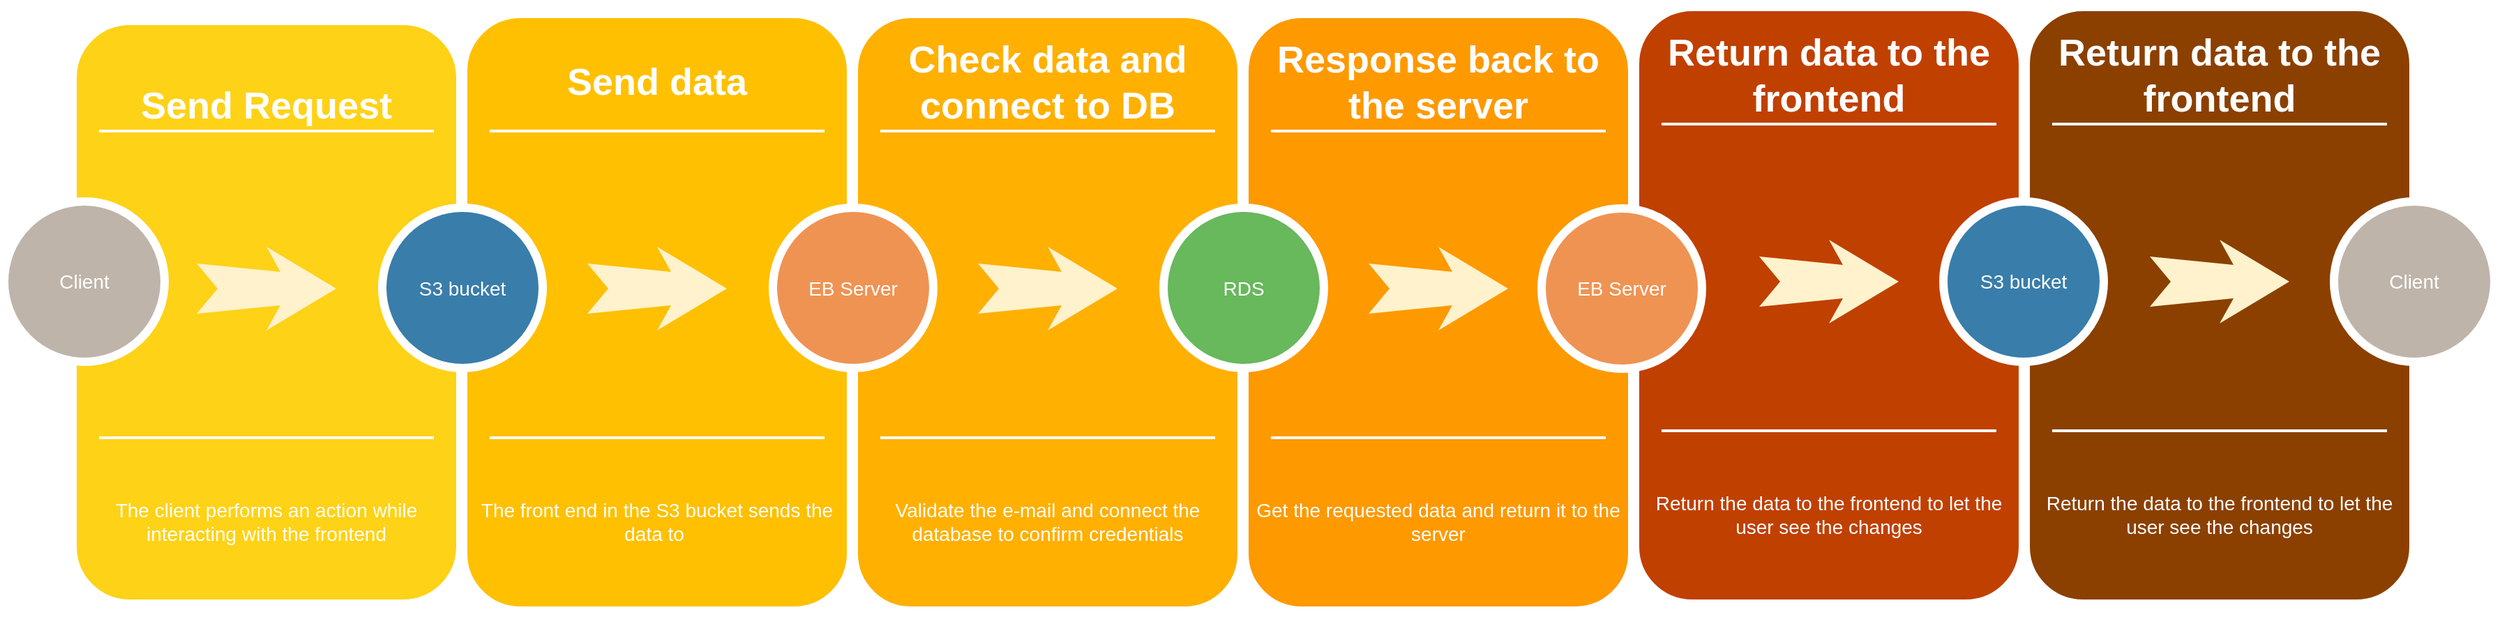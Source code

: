 <mxfile version="20.3.3" type="device"><diagram name="Page-1" id="12e1b939-464a-85fe-373e-61e167be1490"><mxGraphModel dx="3217.5" dy="1416" grid="1" gridSize="10" guides="1" tooltips="1" connect="1" arrows="1" fold="1" page="1" pageScale="1.5" pageWidth="1169" pageHeight="826" background="none" math="0" shadow="0"><root><mxCell id="0"/><mxCell id="1" parent="0"/><mxCell id="60da8b9f42644d3a-2" value="" style="whiteSpace=wrap;html=1;rounded=1;shadow=0;strokeWidth=8;fontSize=20;align=center;fillColor=#FED217;strokeColor=#FFFFFF;" parent="1" vertex="1"><mxGeometry x="16" y="410" width="280" height="420" as="geometry"/></mxCell><mxCell id="60da8b9f42644d3a-3" value="Send Request" style="text;html=1;strokeColor=none;fillColor=none;align=center;verticalAlign=middle;whiteSpace=wrap;rounded=0;shadow=0;fontSize=27;fontColor=#FFFFFF;fontStyle=1" parent="1" vertex="1"><mxGeometry x="16" y="442" width="280" height="60" as="geometry"/></mxCell><mxCell id="60da8b9f42644d3a-6" value="" style="line;strokeWidth=2;html=1;rounded=0;shadow=0;fontSize=27;align=center;fillColor=none;strokeColor=#FFFFFF;" parent="1" vertex="1"><mxGeometry x="36" y="485" width="240" height="10" as="geometry"/></mxCell><mxCell id="60da8b9f42644d3a-7" value="" style="line;strokeWidth=2;html=1;rounded=0;shadow=0;fontSize=27;align=center;fillColor=none;strokeColor=#FFFFFF;" parent="1" vertex="1"><mxGeometry x="36" y="705" width="240" height="10" as="geometry"/></mxCell><mxCell id="60da8b9f42644d3a-8" value="Client" style="ellipse;whiteSpace=wrap;html=1;rounded=0;shadow=0;strokeWidth=6;fontSize=14;align=center;fillColor=#BFB4A9;strokeColor=#FFFFFF;fontColor=#FFFFFF;" parent="1" vertex="1"><mxGeometry x="-32" y="540.5" width="115" height="115" as="geometry"/></mxCell><mxCell id="60da8b9f42644d3a-9" value="" style="html=1;shadow=0;dashed=0;align=center;verticalAlign=middle;shape=mxgraph.arrows2.stylisedArrow;dy=0.6;dx=40;notch=15;feather=0.4;rounded=0;strokeWidth=1;fontSize=27;strokeColor=none;fillColor=#fff2cc;" parent="1" vertex="1"><mxGeometry x="106" y="573" width="100" height="60" as="geometry"/></mxCell><mxCell id="60da8b9f42644d3a-17" value="" style="whiteSpace=wrap;html=1;rounded=1;shadow=0;strokeWidth=8;fontSize=20;align=center;fillColor=#FFC001;strokeColor=#FFFFFF;" parent="1" vertex="1"><mxGeometry x="296" y="405" width="280" height="430" as="geometry"/></mxCell><mxCell id="60da8b9f42644d3a-18" value="Send data" style="text;html=1;strokeColor=none;fillColor=none;align=center;verticalAlign=middle;whiteSpace=wrap;rounded=0;shadow=0;fontSize=27;fontColor=#FFFFFF;fontStyle=1" parent="1" vertex="1"><mxGeometry x="296" y="425" width="280" height="60" as="geometry"/></mxCell><mxCell id="60da8b9f42644d3a-19" value="The front end in the S3 bucket sends the data to&amp;nbsp;" style="text;html=1;strokeColor=none;fillColor=none;align=center;verticalAlign=middle;whiteSpace=wrap;rounded=0;shadow=0;fontSize=14;fontColor=#FFFFFF;" parent="1" vertex="1"><mxGeometry x="296" y="725" width="280" height="90" as="geometry"/></mxCell><mxCell id="60da8b9f42644d3a-20" value="" style="line;strokeWidth=2;html=1;rounded=0;shadow=0;fontSize=27;align=center;fillColor=none;strokeColor=#FFFFFF;" parent="1" vertex="1"><mxGeometry x="316" y="485" width="240" height="10" as="geometry"/></mxCell><mxCell id="60da8b9f42644d3a-21" value="" style="line;strokeWidth=2;html=1;rounded=0;shadow=0;fontSize=27;align=center;fillColor=none;strokeColor=#FFFFFF;" parent="1" vertex="1"><mxGeometry x="316" y="705" width="240" height="10" as="geometry"/></mxCell><mxCell id="60da8b9f42644d3a-22" value="S3 bucket" style="ellipse;whiteSpace=wrap;html=1;rounded=0;shadow=0;strokeWidth=6;fontSize=14;align=center;fillColor=#397DAA;strokeColor=#FFFFFF;fontColor=#FFFFFF;" parent="1" vertex="1"><mxGeometry x="239" y="545" width="115" height="115" as="geometry"/></mxCell><mxCell id="60da8b9f42644d3a-23" value="" style="html=1;shadow=0;dashed=0;align=center;verticalAlign=middle;shape=mxgraph.arrows2.stylisedArrow;dy=0.6;dx=40;notch=15;feather=0.4;rounded=0;strokeWidth=1;fontSize=27;strokeColor=none;fillColor=#fff2cc;" parent="1" vertex="1"><mxGeometry x="386" y="573" width="100" height="60" as="geometry"/></mxCell><mxCell id="60da8b9f42644d3a-24" value="" style="whiteSpace=wrap;html=1;rounded=1;shadow=0;strokeWidth=8;fontSize=20;align=center;fillColor=#FFB001;strokeColor=#FFFFFF;" parent="1" vertex="1"><mxGeometry x="576" y="405" width="280" height="430" as="geometry"/></mxCell><mxCell id="60da8b9f42644d3a-25" value="Check data and connect to DB" style="text;html=1;strokeColor=none;fillColor=none;align=center;verticalAlign=middle;whiteSpace=wrap;rounded=0;shadow=0;fontSize=27;fontColor=#FFFFFF;fontStyle=1" parent="1" vertex="1"><mxGeometry x="576" y="425" width="280" height="60" as="geometry"/></mxCell><mxCell id="60da8b9f42644d3a-26" value="&lt;span style=&quot;background-color: initial;&quot;&gt;Validate the e-mail and connect the database to confirm credentials&lt;/span&gt;" style="text;html=1;strokeColor=none;fillColor=none;align=center;verticalAlign=middle;whiteSpace=wrap;rounded=0;shadow=0;fontSize=14;fontColor=#FFFFFF;" parent="1" vertex="1"><mxGeometry x="576" y="725" width="280" height="90" as="geometry"/></mxCell><mxCell id="60da8b9f42644d3a-27" value="" style="line;strokeWidth=2;html=1;rounded=0;shadow=0;fontSize=27;align=center;fillColor=none;strokeColor=#FFFFFF;" parent="1" vertex="1"><mxGeometry x="596" y="485" width="240" height="10" as="geometry"/></mxCell><mxCell id="60da8b9f42644d3a-28" value="" style="line;strokeWidth=2;html=1;rounded=0;shadow=0;fontSize=27;align=center;fillColor=none;strokeColor=#FFFFFF;" parent="1" vertex="1"><mxGeometry x="596" y="705" width="240" height="10" as="geometry"/></mxCell><mxCell id="60da8b9f42644d3a-29" value="EB Server" style="ellipse;whiteSpace=wrap;html=1;rounded=0;shadow=0;strokeWidth=6;fontSize=14;align=center;fillColor=#EF9353;strokeColor=#FFFFFF;fontColor=#FFFFFF;" parent="1" vertex="1"><mxGeometry x="519" y="545" width="115" height="115" as="geometry"/></mxCell><mxCell id="60da8b9f42644d3a-30" value="" style="html=1;shadow=0;dashed=0;align=center;verticalAlign=middle;shape=mxgraph.arrows2.stylisedArrow;dy=0.6;dx=40;notch=15;feather=0.4;rounded=0;strokeWidth=1;fontSize=27;strokeColor=none;fillColor=#fff2cc;" parent="1" vertex="1"><mxGeometry x="666" y="573" width="100" height="60" as="geometry"/></mxCell><mxCell id="60da8b9f42644d3a-31" value="" style="whiteSpace=wrap;html=1;rounded=1;shadow=0;strokeWidth=8;fontSize=20;align=center;fillColor=#FE9900;strokeColor=#FFFFFF;" parent="1" vertex="1"><mxGeometry x="856" y="405" width="280" height="430" as="geometry"/></mxCell><mxCell id="60da8b9f42644d3a-32" value="Response back to the server" style="text;html=1;strokeColor=none;fillColor=none;align=center;verticalAlign=middle;whiteSpace=wrap;rounded=0;shadow=0;fontSize=27;fontColor=#FFFFFF;fontStyle=1" parent="1" vertex="1"><mxGeometry x="856" y="425" width="280" height="60" as="geometry"/></mxCell><mxCell id="60da8b9f42644d3a-33" value="Get the requested data and return it to the server" style="text;html=1;strokeColor=none;fillColor=none;align=center;verticalAlign=middle;whiteSpace=wrap;rounded=0;shadow=0;fontSize=14;fontColor=#FFFFFF;" parent="1" vertex="1"><mxGeometry x="856" y="725" width="280" height="90" as="geometry"/></mxCell><mxCell id="60da8b9f42644d3a-34" value="" style="line;strokeWidth=2;html=1;rounded=0;shadow=0;fontSize=27;align=center;fillColor=none;strokeColor=#FFFFFF;" parent="1" vertex="1"><mxGeometry x="876" y="485" width="240" height="10" as="geometry"/></mxCell><mxCell id="60da8b9f42644d3a-35" value="" style="line;strokeWidth=2;html=1;rounded=0;shadow=0;fontSize=27;align=center;fillColor=none;strokeColor=#FFFFFF;" parent="1" vertex="1"><mxGeometry x="876" y="705" width="240" height="10" as="geometry"/></mxCell><mxCell id="60da8b9f42644d3a-36" value="RDS" style="ellipse;whiteSpace=wrap;html=1;rounded=0;shadow=0;strokeWidth=6;fontSize=14;align=center;fillColor=#68B85C;strokeColor=#FFFFFF;fontColor=#FFFFFF;" parent="1" vertex="1"><mxGeometry x="799" y="545" width="115" height="115" as="geometry"/></mxCell><mxCell id="60da8b9f42644d3a-37" value="" style="html=1;shadow=0;dashed=0;align=center;verticalAlign=middle;shape=mxgraph.arrows2.stylisedArrow;dy=0.6;dx=40;notch=15;feather=0.4;rounded=0;strokeWidth=1;fontSize=27;strokeColor=none;fillColor=#fff2cc;" parent="1" vertex="1"><mxGeometry x="946" y="573" width="100" height="60" as="geometry"/></mxCell><mxCell id="C8rrEAQg_lAlP1SDNIE6-1" value="The client performs an action while interacting with the frontend" style="text;html=1;strokeColor=none;fillColor=none;align=center;verticalAlign=middle;whiteSpace=wrap;rounded=0;shadow=0;fontSize=14;fontColor=#FFFFFF;" vertex="1" parent="1"><mxGeometry x="16" y="725" width="280" height="90" as="geometry"/></mxCell><mxCell id="C8rrEAQg_lAlP1SDNIE6-3" value="" style="whiteSpace=wrap;html=1;rounded=1;shadow=0;strokeWidth=8;fontSize=20;align=center;fillColor=#C04000;strokeColor=#FFFFFF;" vertex="1" parent="1"><mxGeometry x="1136" y="400" width="280" height="430" as="geometry"/></mxCell><mxCell id="C8rrEAQg_lAlP1SDNIE6-4" value="Return data to the frontend" style="text;html=1;strokeColor=none;fillColor=none;align=center;verticalAlign=middle;whiteSpace=wrap;rounded=0;shadow=0;fontSize=27;fontColor=#FFFFFF;fontStyle=1" vertex="1" parent="1"><mxGeometry x="1136" y="420" width="280" height="60" as="geometry"/></mxCell><mxCell id="C8rrEAQg_lAlP1SDNIE6-5" value="Return the data to the frontend to let the user see the changes" style="text;html=1;strokeColor=none;fillColor=none;align=center;verticalAlign=middle;whiteSpace=wrap;rounded=0;shadow=0;fontSize=14;fontColor=#FFFFFF;" vertex="1" parent="1"><mxGeometry x="1136" y="720" width="280" height="90" as="geometry"/></mxCell><mxCell id="C8rrEAQg_lAlP1SDNIE6-6" value="" style="line;strokeWidth=2;html=1;rounded=0;shadow=0;fontSize=27;align=center;fillColor=none;strokeColor=#FFFFFF;" vertex="1" parent="1"><mxGeometry x="1156" y="480" width="240" height="10" as="geometry"/></mxCell><mxCell id="C8rrEAQg_lAlP1SDNIE6-7" value="" style="line;strokeWidth=2;html=1;rounded=0;shadow=0;fontSize=27;align=center;fillColor=none;strokeColor=#FFFFFF;" vertex="1" parent="1"><mxGeometry x="1156" y="700" width="240" height="10" as="geometry"/></mxCell><mxCell id="C8rrEAQg_lAlP1SDNIE6-8" value="" style="html=1;shadow=0;dashed=0;align=center;verticalAlign=middle;shape=mxgraph.arrows2.stylisedArrow;dy=0.6;dx=40;notch=15;feather=0.4;rounded=0;strokeWidth=1;fontSize=27;strokeColor=none;fillColor=#fff2cc;" vertex="1" parent="1"><mxGeometry x="1226" y="568" width="100" height="60" as="geometry"/></mxCell><mxCell id="C8rrEAQg_lAlP1SDNIE6-2" value="EB Server" style="ellipse;whiteSpace=wrap;html=1;rounded=0;shadow=0;strokeWidth=6;fontSize=14;align=center;fillColor=#EF9353;strokeColor=#FFFFFF;fontColor=#FFFFFF;" vertex="1" parent="1"><mxGeometry x="1070" y="545.5" width="115" height="115" as="geometry"/></mxCell><mxCell id="C8rrEAQg_lAlP1SDNIE6-11" value="" style="whiteSpace=wrap;html=1;rounded=1;shadow=0;strokeWidth=8;fontSize=20;align=center;fillColor=#8B4000;strokeColor=#FFFFFF;" vertex="1" parent="1"><mxGeometry x="1416" y="400" width="280" height="430" as="geometry"/></mxCell><mxCell id="C8rrEAQg_lAlP1SDNIE6-12" value="Return data to the frontend" style="text;html=1;strokeColor=none;fillColor=none;align=center;verticalAlign=middle;whiteSpace=wrap;rounded=0;shadow=0;fontSize=27;fontColor=#FFFFFF;fontStyle=1" vertex="1" parent="1"><mxGeometry x="1416" y="420" width="280" height="60" as="geometry"/></mxCell><mxCell id="C8rrEAQg_lAlP1SDNIE6-13" value="Return the data to the frontend to let the user see the changes" style="text;html=1;strokeColor=none;fillColor=none;align=center;verticalAlign=middle;whiteSpace=wrap;rounded=0;shadow=0;fontSize=14;fontColor=#FFFFFF;" vertex="1" parent="1"><mxGeometry x="1416" y="720" width="280" height="90" as="geometry"/></mxCell><mxCell id="C8rrEAQg_lAlP1SDNIE6-14" value="" style="line;strokeWidth=2;html=1;rounded=0;shadow=0;fontSize=27;align=center;fillColor=none;strokeColor=#FFFFFF;" vertex="1" parent="1"><mxGeometry x="1436" y="480" width="240" height="10" as="geometry"/></mxCell><mxCell id="C8rrEAQg_lAlP1SDNIE6-15" value="" style="line;strokeWidth=2;html=1;rounded=0;shadow=0;fontSize=27;align=center;fillColor=none;strokeColor=#FFFFFF;" vertex="1" parent="1"><mxGeometry x="1436" y="700" width="240" height="10" as="geometry"/></mxCell><mxCell id="C8rrEAQg_lAlP1SDNIE6-16" value="" style="html=1;shadow=0;dashed=0;align=center;verticalAlign=middle;shape=mxgraph.arrows2.stylisedArrow;dy=0.6;dx=40;notch=15;feather=0.4;rounded=0;strokeWidth=1;fontSize=27;strokeColor=none;fillColor=#fff2cc;" vertex="1" parent="1"><mxGeometry x="1506" y="568" width="100" height="60" as="geometry"/></mxCell><mxCell id="C8rrEAQg_lAlP1SDNIE6-17" value="Client" style="ellipse;whiteSpace=wrap;html=1;rounded=0;shadow=0;strokeWidth=6;fontSize=14;align=center;fillColor=#BFB4A9;strokeColor=#FFFFFF;fontColor=#FFFFFF;" vertex="1" parent="1"><mxGeometry x="1638" y="540.5" width="115" height="115" as="geometry"/></mxCell><mxCell id="C8rrEAQg_lAlP1SDNIE6-10" value="S3 bucket" style="ellipse;whiteSpace=wrap;html=1;rounded=0;shadow=0;strokeWidth=6;fontSize=14;align=center;fillColor=#397DAA;strokeColor=#FFFFFF;fontColor=#FFFFFF;" vertex="1" parent="1"><mxGeometry x="1358" y="540.5" width="115" height="115" as="geometry"/></mxCell></root></mxGraphModel></diagram></mxfile>